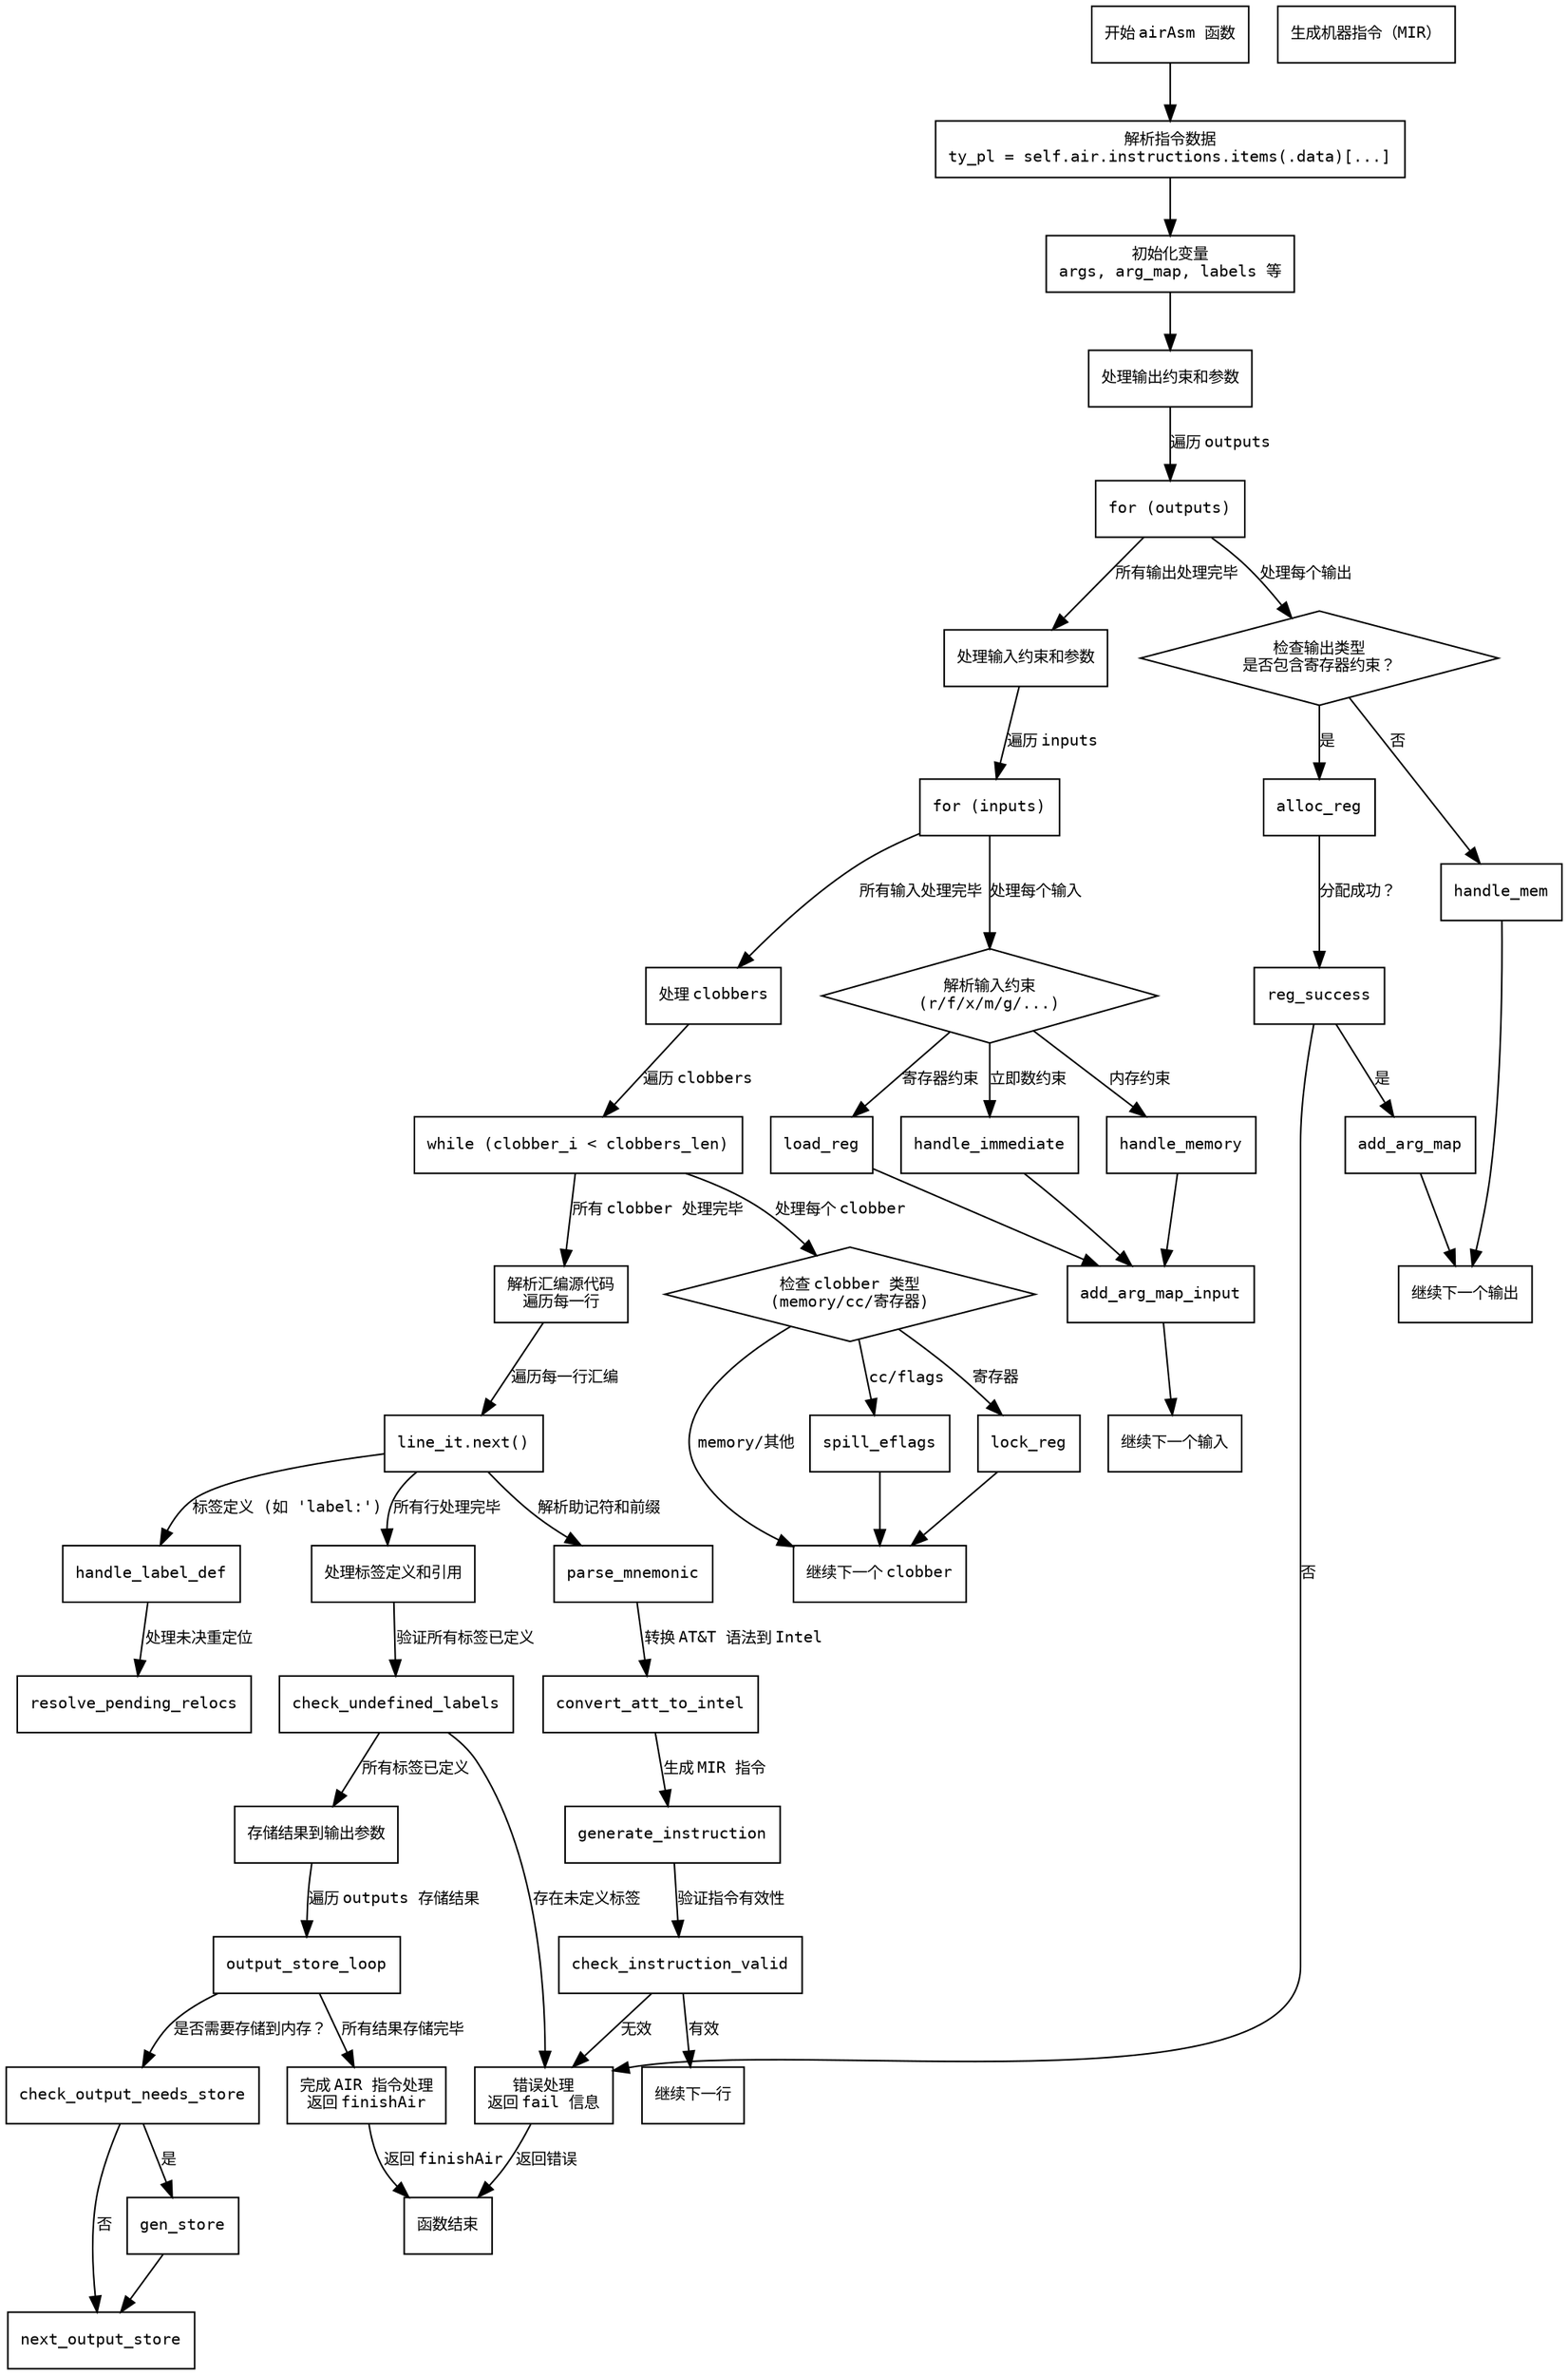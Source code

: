 
digraph airAsm {
    node [shape=rectangle, fontname="Courier", fontsize=10];
    edge [fontname="Courier", fontsize=10];

    start [label="开始 airAsm 函数"];
    parse_inst [label="解析指令数据\nty_pl = self.air.instructions.items(.data)[...]"];
    init_vars [label="初始化变量\nargs, arg_map, labels 等"];
    process_outputs [label="处理输出约束和参数"];
    process_inputs [label="处理输入约束和参数"];
    process_clobbers [label="处理 clobbers"];
    parse_asm_source [label="解析汇编源代码\n遍历每一行"];
    handle_labels [label="处理标签定义和引用"];
    generate_mir [label="生成机器指令（MIR）"];
    handle_errors [label="错误处理\n返回 fail 信息"];
    store_results [label="存储结果到输出参数"];
    finish_air [label="完成 AIR 指令处理\n返回 finishAir"];

    start -> parse_inst;
    parse_inst -> init_vars;
    init_vars -> process_outputs;

    process_outputs -> output_loop [label="遍历 outputs"];
    output_loop [label="for (outputs)"];
    output_loop -> check_output_type [label="处理每个输出"];
    check_output_type [label="检查输出类型\n是否包含寄存器约束？", shape=diamond];
    check_output_type -> alloc_reg [label="是"];
    check_output_type -> handle_mem [label="否"];
    alloc_reg -> reg_success [label="分配成功？", shape=diamond];
    reg_success -> add_arg_map [label="是"];
    reg_success -> handle_errors [label="否"];
    add_arg_map -> next_output;
    handle_mem -> next_output;
    next_output [label="继续下一个输出"];
    output_loop -> process_inputs [label="所有输出处理完毕"];

    process_inputs -> input_loop [label="遍历 inputs"];
    input_loop [label="for (inputs)"];
    input_loop -> check_input_constraint [label="处理每个输入"];
    check_input_constraint [label="解析输入约束\n(r/f/x/m/g/...)", shape=diamond];
    check_input_constraint -> load_reg [label="寄存器约束"];
    check_input_constraint -> handle_immediate [label="立即数约束"];
    check_input_constraint -> handle_memory [label="内存约束"];
    load_reg -> add_arg_map_input;
    handle_immediate -> add_arg_map_input;
    handle_memory -> add_arg_map_input;
    add_arg_map_input -> next_input;
    next_input [label="继续下一个输入"];
    input_loop -> process_clobbers [label="所有输入处理完毕"];

    process_clobbers -> clobber_loop [label="遍历 clobbers"];
    clobber_loop [label="while (clobber_i < clobbers_len)"];
    clobber_loop -> check_clobber_type [label="处理每个 clobber"];
    check_clobber_type [label="检查 clobber 类型\n(memory/cc/寄存器)", shape=diamond];
    check_clobber_type -> spill_eflags [label="cc/flags"];
    check_clobber_type -> lock_reg [label="寄存器"];
    check_clobber_type -> next_clobber [label="memory/其他"];
    spill_eflags -> next_clobber;
    lock_reg -> next_clobber;
    next_clobber [label="继续下一个 clobber"];
    clobber_loop -> parse_asm_source [label="所有 clobber 处理完毕"];

    parse_asm_source -> line_loop [label="遍历每一行汇编"];
    line_loop [label="line_it.next()"];
    line_loop -> handle_label_def [label="标签定义 (如 'label:')"];
    handle_label_def -> resolve_pending_relocs [label="处理未决重定位"];
    line_loop -> parse_mnemonic [label="解析助记符和前缀"];
    parse_mnemonic -> convert_att_to_intel [label="转换 AT&T 语法到 Intel"];
    convert_att_to_intel -> generate_instruction [label="生成 MIR 指令"];
    generate_instruction -> check_instruction_valid [label="验证指令有效性", shape=diamond];
    check_instruction_valid -> handle_errors [label="无效"];
    check_instruction_valid -> next_line [label="有效"];
    next_line [label="继续下一行"];
    line_loop -> handle_labels [label="所有行处理完毕"];

    handle_labels -> check_undefined_labels [label="验证所有标签已定义"];
    check_undefined_labels -> handle_errors [label="存在未定义标签"];
    check_undefined_labels -> store_results [label="所有标签已定义"];

    store_results -> output_store_loop [label="遍历 outputs 存储结果"];
    output_store_loop -> check_output_needs_store [label="是否需要存储到内存？", shape=diamond];
    check_output_needs_store -> gen_store [label="是"];
    check_output_needs_store -> next_output_store [label="否"];
    gen_store -> next_output_store;
    output_store_loop -> finish_air [label="所有结果存储完毕"];

    finish_air -> end [label="返回 finishAir"];
    end [label="函数结束"];

    // 错误处理连接
    handle_errors -> end [label="返回错误"];
}
